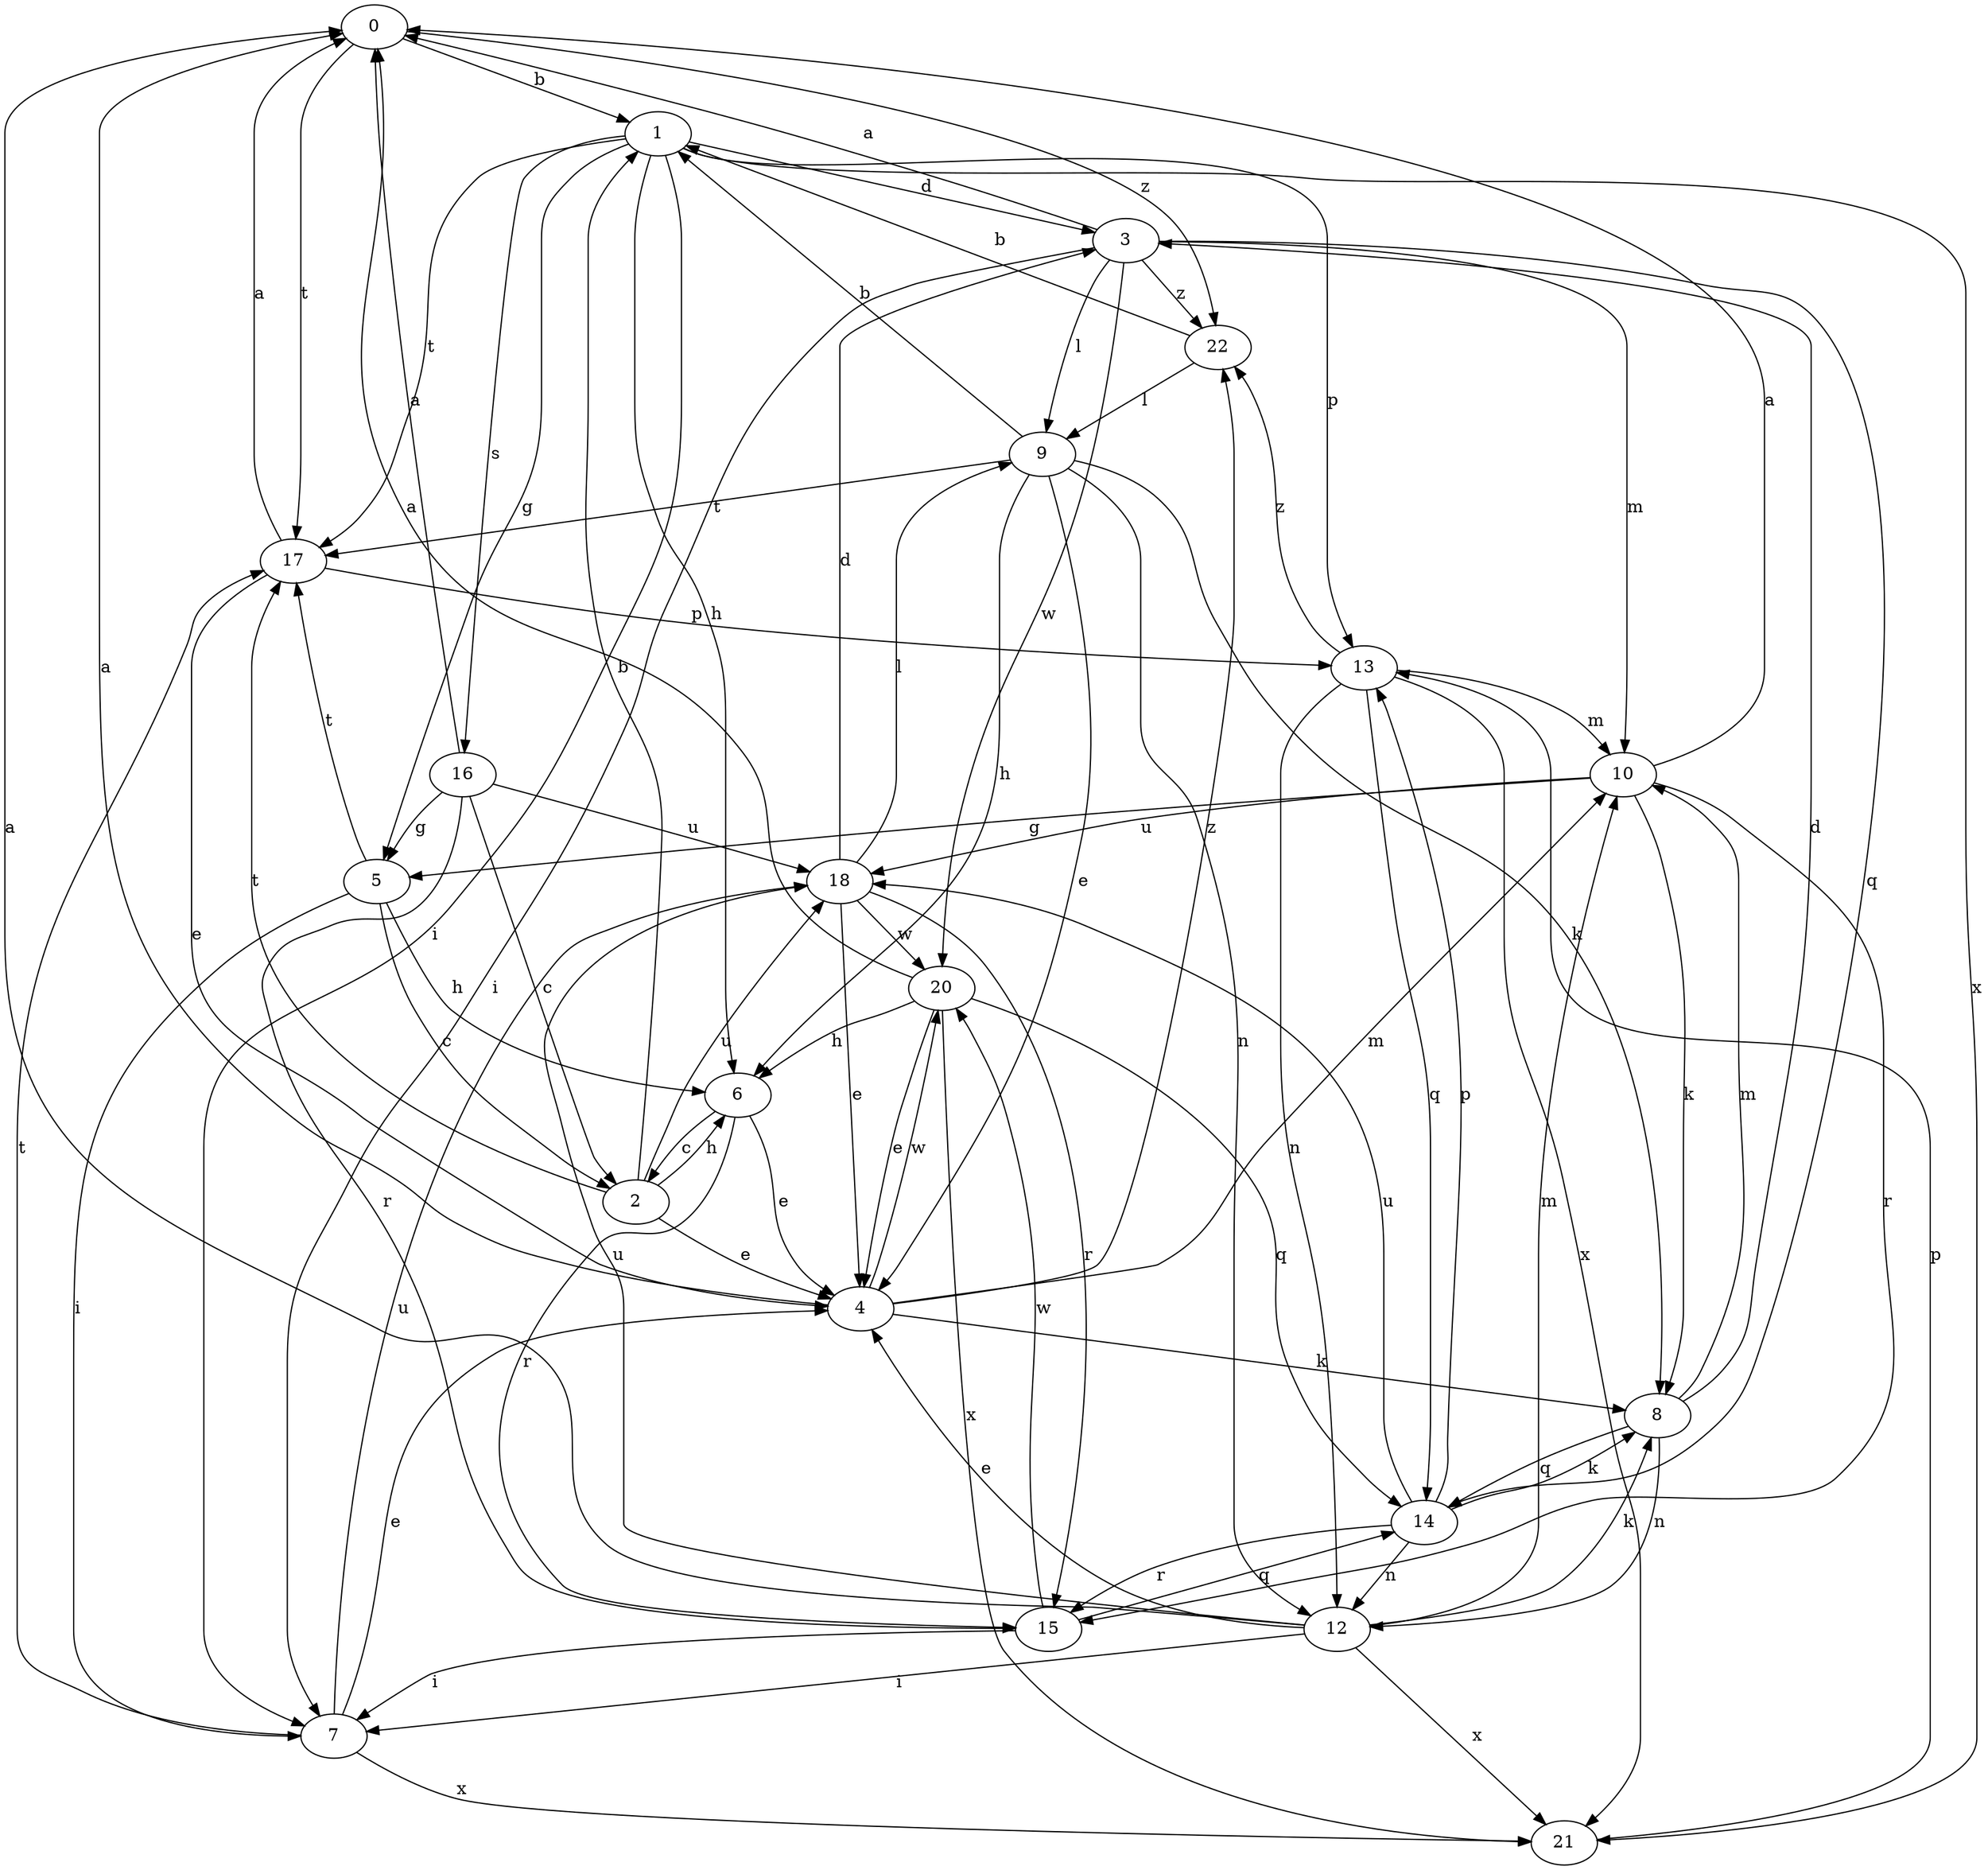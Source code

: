 strict digraph  {
0;
1;
2;
3;
4;
5;
6;
7;
8;
9;
10;
12;
13;
14;
15;
16;
17;
18;
20;
21;
22;
0 -> 1  [label=b];
0 -> 17  [label=t];
0 -> 22  [label=z];
1 -> 3  [label=d];
1 -> 5  [label=g];
1 -> 6  [label=h];
1 -> 7  [label=i];
1 -> 13  [label=p];
1 -> 16  [label=s];
1 -> 17  [label=t];
1 -> 21  [label=x];
2 -> 1  [label=b];
2 -> 4  [label=e];
2 -> 6  [label=h];
2 -> 17  [label=t];
2 -> 18  [label=u];
3 -> 0  [label=a];
3 -> 7  [label=i];
3 -> 9  [label=l];
3 -> 10  [label=m];
3 -> 14  [label=q];
3 -> 20  [label=w];
3 -> 22  [label=z];
4 -> 0  [label=a];
4 -> 8  [label=k];
4 -> 10  [label=m];
4 -> 20  [label=w];
4 -> 22  [label=z];
5 -> 2  [label=c];
5 -> 6  [label=h];
5 -> 7  [label=i];
5 -> 17  [label=t];
6 -> 2  [label=c];
6 -> 4  [label=e];
6 -> 15  [label=r];
7 -> 4  [label=e];
7 -> 17  [label=t];
7 -> 18  [label=u];
7 -> 21  [label=x];
8 -> 3  [label=d];
8 -> 10  [label=m];
8 -> 12  [label=n];
8 -> 14  [label=q];
9 -> 1  [label=b];
9 -> 4  [label=e];
9 -> 6  [label=h];
9 -> 8  [label=k];
9 -> 12  [label=n];
9 -> 17  [label=t];
10 -> 0  [label=a];
10 -> 5  [label=g];
10 -> 8  [label=k];
10 -> 15  [label=r];
10 -> 18  [label=u];
12 -> 0  [label=a];
12 -> 4  [label=e];
12 -> 7  [label=i];
12 -> 8  [label=k];
12 -> 10  [label=m];
12 -> 18  [label=u];
12 -> 21  [label=x];
13 -> 10  [label=m];
13 -> 12  [label=n];
13 -> 14  [label=q];
13 -> 21  [label=x];
13 -> 22  [label=z];
14 -> 8  [label=k];
14 -> 12  [label=n];
14 -> 13  [label=p];
14 -> 15  [label=r];
14 -> 18  [label=u];
15 -> 7  [label=i];
15 -> 14  [label=q];
15 -> 20  [label=w];
16 -> 0  [label=a];
16 -> 2  [label=c];
16 -> 5  [label=g];
16 -> 15  [label=r];
16 -> 18  [label=u];
17 -> 0  [label=a];
17 -> 4  [label=e];
17 -> 13  [label=p];
18 -> 3  [label=d];
18 -> 4  [label=e];
18 -> 9  [label=l];
18 -> 15  [label=r];
18 -> 20  [label=w];
20 -> 0  [label=a];
20 -> 4  [label=e];
20 -> 6  [label=h];
20 -> 14  [label=q];
20 -> 21  [label=x];
21 -> 13  [label=p];
22 -> 1  [label=b];
22 -> 9  [label=l];
}
